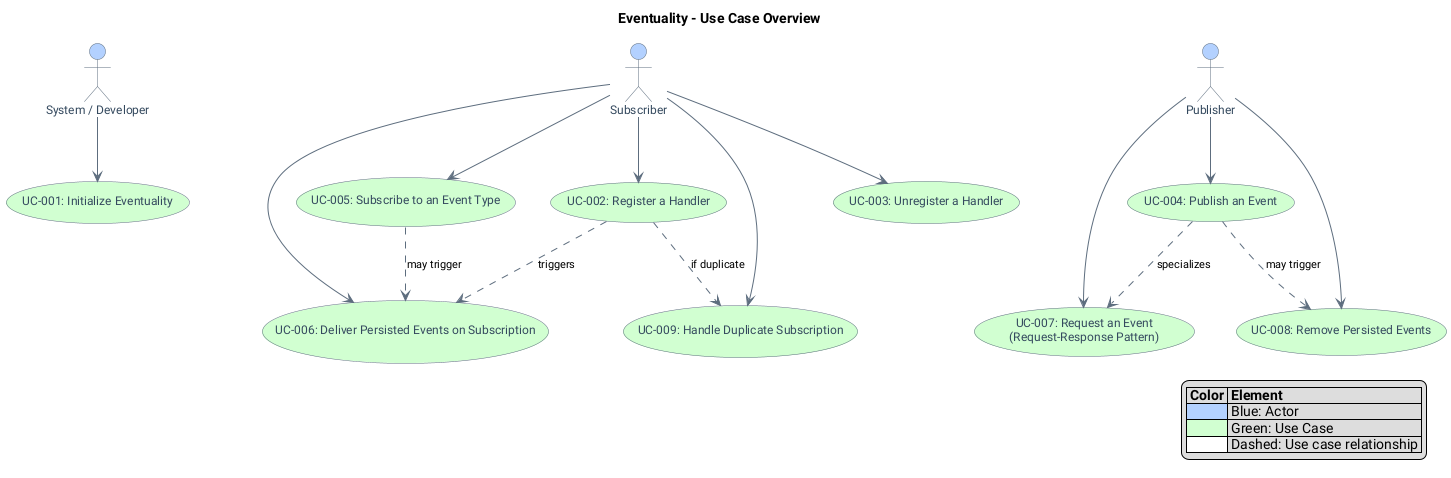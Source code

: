 @startuml
' Based on documentation/Eventuality_UseCaseSpecificationReport.md
title Eventuality – Use Case Overview

skinparam defaultFontName Roboto
skinparam actor {
  FontName Roboto
  FontSize 12
  BorderColor #5D6D7E
  FontColor #34495E
}
skinparam usecase {
  FontName Roboto
  FontSize 12
  BorderColor #5D6D7E
  FontColor #34495E
}
skinparam arrow {
  FontName Roboto
  FontSize 11
  Color #5D6D7E
}

actor "System / Developer" as System #B3D1FF
actor Subscriber #B3D1FF
actor Publisher #B3D1FF

usecase "UC-001: Initialize Eventuality" as Init #D1FFD1
usecase "UC-002: Register a Handler" as RegisterHandler #D1FFD1
usecase "UC-003: Unregister a Handler" as UnregisterHandler #D1FFD1
usecase "UC-004: Publish an Event" as PublishEvent #D1FFD1
usecase "UC-005: Subscribe to an Event Type" as SubscribeEvent #D1FFD1
usecase "UC-006: Deliver Persisted Events on Subscription" as DeliverPersisted #D1FFD1
usecase "UC-007: Request an Event\n(Request-Response Pattern)" as RequestEvent #D1FFD1
usecase "UC-008: Remove Persisted Events" as RemovePersisted #D1FFD1
usecase "UC-009: Handle Duplicate Subscription" as DuplicateSub #D1FFD1

System --> Init
Subscriber --> RegisterHandler
Subscriber --> UnregisterHandler
Publisher --> PublishEvent
Subscriber --> SubscribeEvent
Subscriber --> DeliverPersisted
Publisher --> RequestEvent
Publisher --> RemovePersisted
Subscriber --> DuplicateSub

RegisterHandler ..> DeliverPersisted : triggers
SubscribeEvent ..> DeliverPersisted : may trigger
PublishEvent ..> RemovePersisted : may trigger
PublishEvent ..> RequestEvent : specializes
RegisterHandler ..> DuplicateSub : if duplicate

legend right
  |= Color |= Element |
  |<#B3D1FF>| Blue: Actor |
  |<#D1FFD1>| Green: Use Case |
  |<#FFFFFF>| Dashed: Use case relationship |
end legend

@enduml
